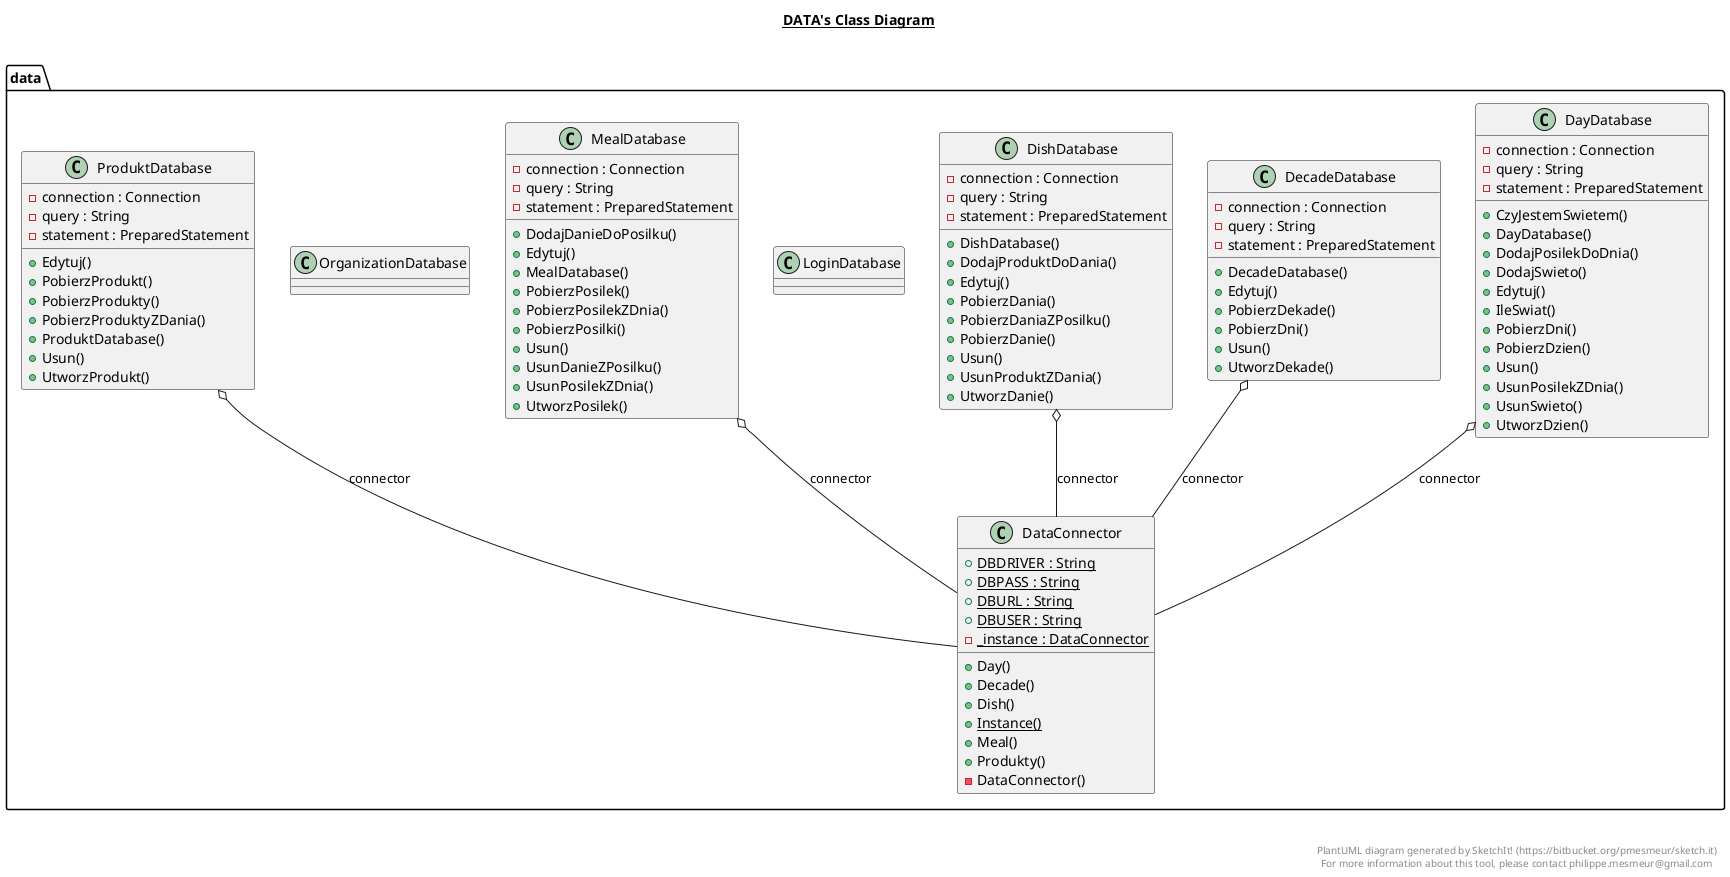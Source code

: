 @startuml

title __DATA's Class Diagram__\n

  namespace data {
    class data.DataConnector {
        {static} + DBDRIVER : String
        {static} + DBPASS : String
        {static} + DBURL : String
        {static} + DBUSER : String
        {static} - _instance : DataConnector
        + Day()
        + Decade()
        + Dish()
        {static} + Instance()
        + Meal()
        + Produkty()
        - DataConnector()
    }
  }
  

  namespace data {
    class data.DayDatabase {
        - connection : Connection
        - query : String
        - statement : PreparedStatement
        + CzyJestemSwietem()
        + DayDatabase()
        + DodajPosilekDoDnia()
        + DodajSwieto()
        + Edytuj()
        + IleSwiat()
        + PobierzDni()
        + PobierzDzien()
        + Usun()
        + UsunPosilekZDnia()
        + UsunSwieto()
        + UtworzDzien()
    }
  }
  

  namespace data {
    class data.DecadeDatabase {
        - connection : Connection
        - query : String
        - statement : PreparedStatement
        + DecadeDatabase()
        + Edytuj()
        + PobierzDekade()
        + PobierzDni()
        + Usun()
        + UtworzDekade()
    }
  }
  

  namespace data {
    class data.DishDatabase {
        - connection : Connection
        - query : String
        - statement : PreparedStatement
        + DishDatabase()
        + DodajProduktDoDania()
        + Edytuj()
        + PobierzDania()
        + PobierzDaniaZPosilku()
        + PobierzDanie()
        + Usun()
        + UsunProduktZDania()
        + UtworzDanie()
    }
  }
  

  namespace data {
    class data.LoginDatabase {
    }
  }
  

  namespace data {
    class data.MealDatabase {
        - connection : Connection
        - query : String
        - statement : PreparedStatement
        + DodajDanieDoPosilku()
        + Edytuj()
        + MealDatabase()
        + PobierzPosilek()
        + PobierzPosilekZDnia()
        + PobierzPosilki()
        + Usun()
        + UsunDanieZPosilku()
        + UsunPosilekZDnia()
        + UtworzPosilek()
    }
  }
  

  namespace data {
    class data.OrganizationDatabase {
    }
  }
  

  namespace data {
    class data.ProduktDatabase {
        - connection : Connection
        - query : String
        - statement : PreparedStatement
        + Edytuj()
        + PobierzProdukt()
        + PobierzProdukty()
        + PobierzProduktyZDania()
        + ProduktDatabase()
        + Usun()
        + UtworzProdukt()
    }
  }
  

  data.DayDatabase o-- data.DataConnector : connector
  data.DecadeDatabase o-- data.DataConnector : connector
  data.DishDatabase o-- data.DataConnector : connector
  data.MealDatabase o-- data.DataConnector : connector
  data.ProduktDatabase o-- data.DataConnector : connector


right footer


PlantUML diagram generated by SketchIt! (https://bitbucket.org/pmesmeur/sketch.it)
For more information about this tool, please contact philippe.mesmeur@gmail.com
endfooter

@enduml
